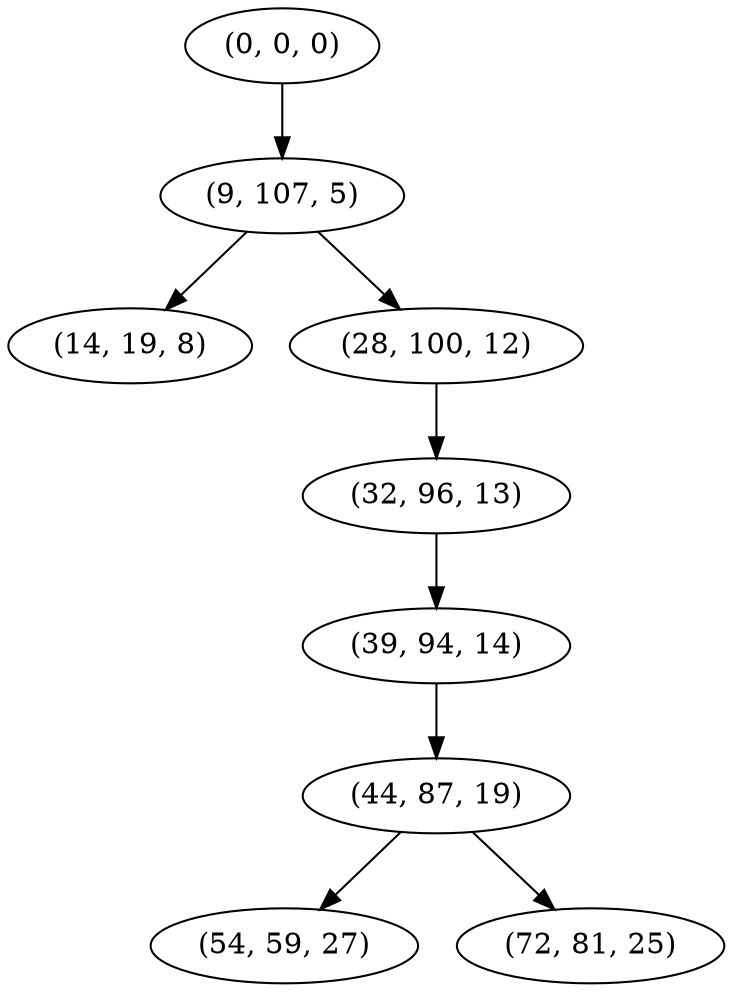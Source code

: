 digraph tree {
    "(0, 0, 0)";
    "(9, 107, 5)";
    "(14, 19, 8)";
    "(28, 100, 12)";
    "(32, 96, 13)";
    "(39, 94, 14)";
    "(44, 87, 19)";
    "(54, 59, 27)";
    "(72, 81, 25)";
    "(0, 0, 0)" -> "(9, 107, 5)";
    "(9, 107, 5)" -> "(14, 19, 8)";
    "(9, 107, 5)" -> "(28, 100, 12)";
    "(28, 100, 12)" -> "(32, 96, 13)";
    "(32, 96, 13)" -> "(39, 94, 14)";
    "(39, 94, 14)" -> "(44, 87, 19)";
    "(44, 87, 19)" -> "(54, 59, 27)";
    "(44, 87, 19)" -> "(72, 81, 25)";
}
